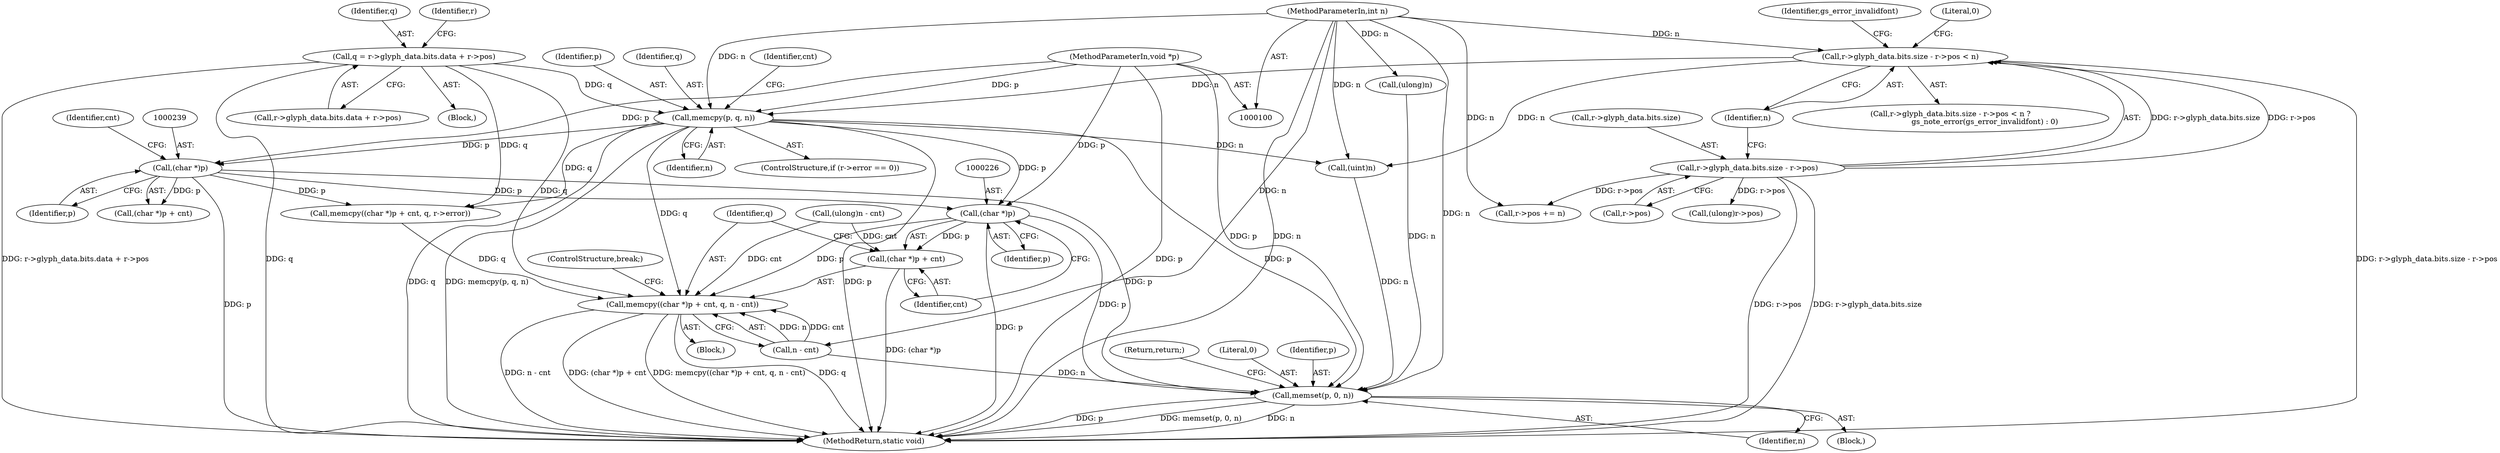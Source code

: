 digraph "0_ghostscript_937ccd17ac65935633b2ebc06cb7089b91e17e6b@pointer" {
"1000225" [label="(Call,(char *)p)"];
"1000238" [label="(Call,(char *)p)"];
"1000166" [label="(Call,memcpy(p, q, n))"];
"1000102" [label="(MethodParameterIn,void *p)"];
"1000126" [label="(Call,q = r->glyph_data.bits.data + r->pos)"];
"1000144" [label="(Call,r->glyph_data.bits.size - r->pos < n)"];
"1000145" [label="(Call,r->glyph_data.bits.size - r->pos)"];
"1000103" [label="(MethodParameterIn,int n)"];
"1000223" [label="(Call,memcpy((char *)p + cnt, q, n - cnt))"];
"1000224" [label="(Call,(char *)p + cnt)"];
"1000251" [label="(Call,memset(p, 0, n))"];
"1000236" [label="(Call,memcpy((char *)p + cnt, q, r->error))"];
"1000143" [label="(Call,r->glyph_data.bits.size - r->pos < n ?\n                             gs_note_error(gs_error_invalidfont) : 0)"];
"1000141" [label="(Identifier,r)"];
"1000230" [label="(Call,n - cnt)"];
"1000222" [label="(Block,)"];
"1000169" [label="(Identifier,n)"];
"1000251" [label="(Call,memset(p, 0, n))"];
"1000160" [label="(ControlStructure,if (r->error == 0))"];
"1000128" [label="(Call,r->glyph_data.bits.data + r->pos)"];
"1000255" [label="(Return,return;)"];
"1000159" [label="(Literal,0)"];
"1000166" [label="(Call,memcpy(p, q, n))"];
"1000177" [label="(Call,(uint)n)"];
"1000233" [label="(ControlStructure,break;)"];
"1000254" [label="(Identifier,n)"];
"1000144" [label="(Call,r->glyph_data.bits.size - r->pos < n)"];
"1000153" [label="(Call,r->pos)"];
"1000253" [label="(Literal,0)"];
"1000241" [label="(Identifier,cnt)"];
"1000228" [label="(Identifier,cnt)"];
"1000102" [label="(MethodParameterIn,void *p)"];
"1000103" [label="(MethodParameterIn,int n)"];
"1000256" [label="(Call,r->pos += n)"];
"1000125" [label="(Block,)"];
"1000156" [label="(Identifier,n)"];
"1000229" [label="(Identifier,q)"];
"1000225" [label="(Call,(char *)p)"];
"1000223" [label="(Call,memcpy((char *)p + cnt, q, n - cnt))"];
"1000173" [label="(Identifier,cnt)"];
"1000167" [label="(Identifier,p)"];
"1000195" [label="(Call,(ulong)r->pos)"];
"1000145" [label="(Call,r->glyph_data.bits.size - r->pos)"];
"1000250" [label="(Block,)"];
"1000238" [label="(Call,(char *)p)"];
"1000126" [label="(Call,q = r->glyph_data.bits.data + r->pos)"];
"1000237" [label="(Call,(char *)p + cnt)"];
"1000158" [label="(Identifier,gs_error_invalidfont)"];
"1000240" [label="(Identifier,p)"];
"1000127" [label="(Identifier,q)"];
"1000168" [label="(Identifier,q)"];
"1000202" [label="(Call,(ulong)n)"];
"1000224" [label="(Call,(char *)p + cnt)"];
"1000146" [label="(Call,r->glyph_data.bits.size)"];
"1000201" [label="(Call,(ulong)n - cnt)"];
"1000252" [label="(Identifier,p)"];
"1000227" [label="(Identifier,p)"];
"1000261" [label="(MethodReturn,static void)"];
"1000225" -> "1000224"  [label="AST: "];
"1000225" -> "1000227"  [label="CFG: "];
"1000226" -> "1000225"  [label="AST: "];
"1000227" -> "1000225"  [label="AST: "];
"1000228" -> "1000225"  [label="CFG: "];
"1000225" -> "1000261"  [label="DDG: p"];
"1000225" -> "1000223"  [label="DDG: p"];
"1000225" -> "1000224"  [label="DDG: p"];
"1000238" -> "1000225"  [label="DDG: p"];
"1000166" -> "1000225"  [label="DDG: p"];
"1000102" -> "1000225"  [label="DDG: p"];
"1000225" -> "1000251"  [label="DDG: p"];
"1000238" -> "1000237"  [label="AST: "];
"1000238" -> "1000240"  [label="CFG: "];
"1000239" -> "1000238"  [label="AST: "];
"1000240" -> "1000238"  [label="AST: "];
"1000241" -> "1000238"  [label="CFG: "];
"1000238" -> "1000261"  [label="DDG: p"];
"1000238" -> "1000236"  [label="DDG: p"];
"1000238" -> "1000237"  [label="DDG: p"];
"1000166" -> "1000238"  [label="DDG: p"];
"1000102" -> "1000238"  [label="DDG: p"];
"1000238" -> "1000251"  [label="DDG: p"];
"1000166" -> "1000160"  [label="AST: "];
"1000166" -> "1000169"  [label="CFG: "];
"1000167" -> "1000166"  [label="AST: "];
"1000168" -> "1000166"  [label="AST: "];
"1000169" -> "1000166"  [label="AST: "];
"1000173" -> "1000166"  [label="CFG: "];
"1000166" -> "1000261"  [label="DDG: q"];
"1000166" -> "1000261"  [label="DDG: memcpy(p, q, n)"];
"1000166" -> "1000261"  [label="DDG: p"];
"1000102" -> "1000166"  [label="DDG: p"];
"1000126" -> "1000166"  [label="DDG: q"];
"1000144" -> "1000166"  [label="DDG: n"];
"1000103" -> "1000166"  [label="DDG: n"];
"1000166" -> "1000177"  [label="DDG: n"];
"1000166" -> "1000223"  [label="DDG: q"];
"1000166" -> "1000236"  [label="DDG: q"];
"1000166" -> "1000251"  [label="DDG: p"];
"1000102" -> "1000100"  [label="AST: "];
"1000102" -> "1000261"  [label="DDG: p"];
"1000102" -> "1000251"  [label="DDG: p"];
"1000126" -> "1000125"  [label="AST: "];
"1000126" -> "1000128"  [label="CFG: "];
"1000127" -> "1000126"  [label="AST: "];
"1000128" -> "1000126"  [label="AST: "];
"1000141" -> "1000126"  [label="CFG: "];
"1000126" -> "1000261"  [label="DDG: r->glyph_data.bits.data + r->pos"];
"1000126" -> "1000261"  [label="DDG: q"];
"1000126" -> "1000223"  [label="DDG: q"];
"1000126" -> "1000236"  [label="DDG: q"];
"1000144" -> "1000143"  [label="AST: "];
"1000144" -> "1000156"  [label="CFG: "];
"1000145" -> "1000144"  [label="AST: "];
"1000156" -> "1000144"  [label="AST: "];
"1000158" -> "1000144"  [label="CFG: "];
"1000159" -> "1000144"  [label="CFG: "];
"1000144" -> "1000261"  [label="DDG: r->glyph_data.bits.size - r->pos"];
"1000145" -> "1000144"  [label="DDG: r->glyph_data.bits.size"];
"1000145" -> "1000144"  [label="DDG: r->pos"];
"1000103" -> "1000144"  [label="DDG: n"];
"1000144" -> "1000177"  [label="DDG: n"];
"1000145" -> "1000153"  [label="CFG: "];
"1000146" -> "1000145"  [label="AST: "];
"1000153" -> "1000145"  [label="AST: "];
"1000156" -> "1000145"  [label="CFG: "];
"1000145" -> "1000261"  [label="DDG: r->pos"];
"1000145" -> "1000261"  [label="DDG: r->glyph_data.bits.size"];
"1000145" -> "1000195"  [label="DDG: r->pos"];
"1000145" -> "1000256"  [label="DDG: r->pos"];
"1000103" -> "1000100"  [label="AST: "];
"1000103" -> "1000261"  [label="DDG: n"];
"1000103" -> "1000177"  [label="DDG: n"];
"1000103" -> "1000202"  [label="DDG: n"];
"1000103" -> "1000230"  [label="DDG: n"];
"1000103" -> "1000251"  [label="DDG: n"];
"1000103" -> "1000256"  [label="DDG: n"];
"1000223" -> "1000222"  [label="AST: "];
"1000223" -> "1000230"  [label="CFG: "];
"1000224" -> "1000223"  [label="AST: "];
"1000229" -> "1000223"  [label="AST: "];
"1000230" -> "1000223"  [label="AST: "];
"1000233" -> "1000223"  [label="CFG: "];
"1000223" -> "1000261"  [label="DDG: memcpy((char *)p + cnt, q, n - cnt)"];
"1000223" -> "1000261"  [label="DDG: q"];
"1000223" -> "1000261"  [label="DDG: n - cnt"];
"1000223" -> "1000261"  [label="DDG: (char *)p + cnt"];
"1000201" -> "1000223"  [label="DDG: cnt"];
"1000236" -> "1000223"  [label="DDG: q"];
"1000230" -> "1000223"  [label="DDG: n"];
"1000230" -> "1000223"  [label="DDG: cnt"];
"1000224" -> "1000228"  [label="CFG: "];
"1000228" -> "1000224"  [label="AST: "];
"1000229" -> "1000224"  [label="CFG: "];
"1000224" -> "1000261"  [label="DDG: (char *)p"];
"1000201" -> "1000224"  [label="DDG: cnt"];
"1000251" -> "1000250"  [label="AST: "];
"1000251" -> "1000254"  [label="CFG: "];
"1000252" -> "1000251"  [label="AST: "];
"1000253" -> "1000251"  [label="AST: "];
"1000254" -> "1000251"  [label="AST: "];
"1000255" -> "1000251"  [label="CFG: "];
"1000251" -> "1000261"  [label="DDG: memset(p, 0, n)"];
"1000251" -> "1000261"  [label="DDG: n"];
"1000251" -> "1000261"  [label="DDG: p"];
"1000177" -> "1000251"  [label="DDG: n"];
"1000230" -> "1000251"  [label="DDG: n"];
"1000202" -> "1000251"  [label="DDG: n"];
}
